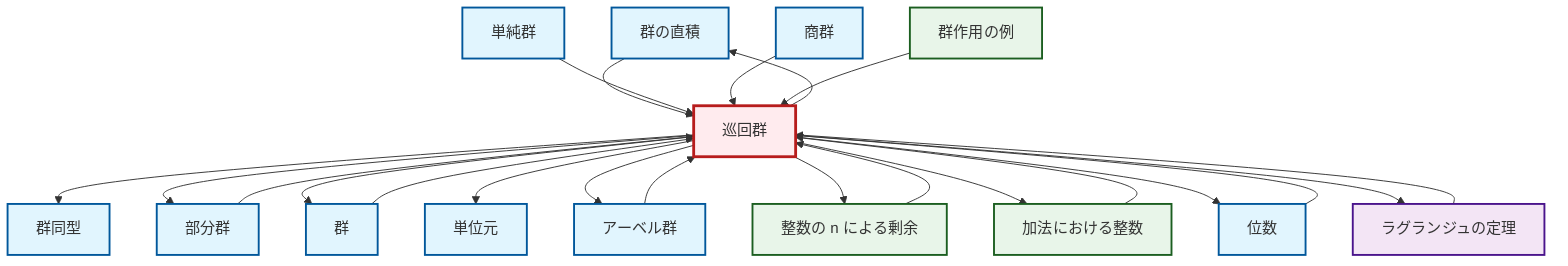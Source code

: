 graph TD
    classDef definition fill:#e1f5fe,stroke:#01579b,stroke-width:2px
    classDef theorem fill:#f3e5f5,stroke:#4a148c,stroke-width:2px
    classDef axiom fill:#fff3e0,stroke:#e65100,stroke-width:2px
    classDef example fill:#e8f5e9,stroke:#1b5e20,stroke-width:2px
    classDef current fill:#ffebee,stroke:#b71c1c,stroke-width:3px
    def-direct-product["群の直積"]:::definition
    def-order["位数"]:::definition
    def-group["群"]:::definition
    def-isomorphism["群同型"]:::definition
    thm-lagrange["ラグランジュの定理"]:::theorem
    def-abelian-group["アーベル群"]:::definition
    def-identity-element["単位元"]:::definition
    ex-group-action-examples["群作用の例"]:::example
    def-quotient-group["商群"]:::definition
    def-simple-group["単純群"]:::definition
    def-cyclic-group["巡回群"]:::definition
    ex-integers-addition["加法における整数"]:::example
    def-subgroup["部分群"]:::definition
    ex-quotient-integers-mod-n["整数の n による剰余"]:::example
    def-direct-product --> def-cyclic-group
    def-cyclic-group --> def-isomorphism
    def-cyclic-group --> def-subgroup
    thm-lagrange --> def-cyclic-group
    def-cyclic-group --> def-group
    def-cyclic-group --> def-identity-element
    def-group --> def-cyclic-group
    def-cyclic-group --> def-abelian-group
    def-cyclic-group --> def-direct-product
    def-cyclic-group --> ex-quotient-integers-mod-n
    def-cyclic-group --> ex-integers-addition
    def-order --> def-cyclic-group
    def-simple-group --> def-cyclic-group
    def-cyclic-group --> def-order
    def-quotient-group --> def-cyclic-group
    def-cyclic-group --> thm-lagrange
    ex-integers-addition --> def-cyclic-group
    def-abelian-group --> def-cyclic-group
    ex-group-action-examples --> def-cyclic-group
    ex-quotient-integers-mod-n --> def-cyclic-group
    def-subgroup --> def-cyclic-group
    class def-cyclic-group current